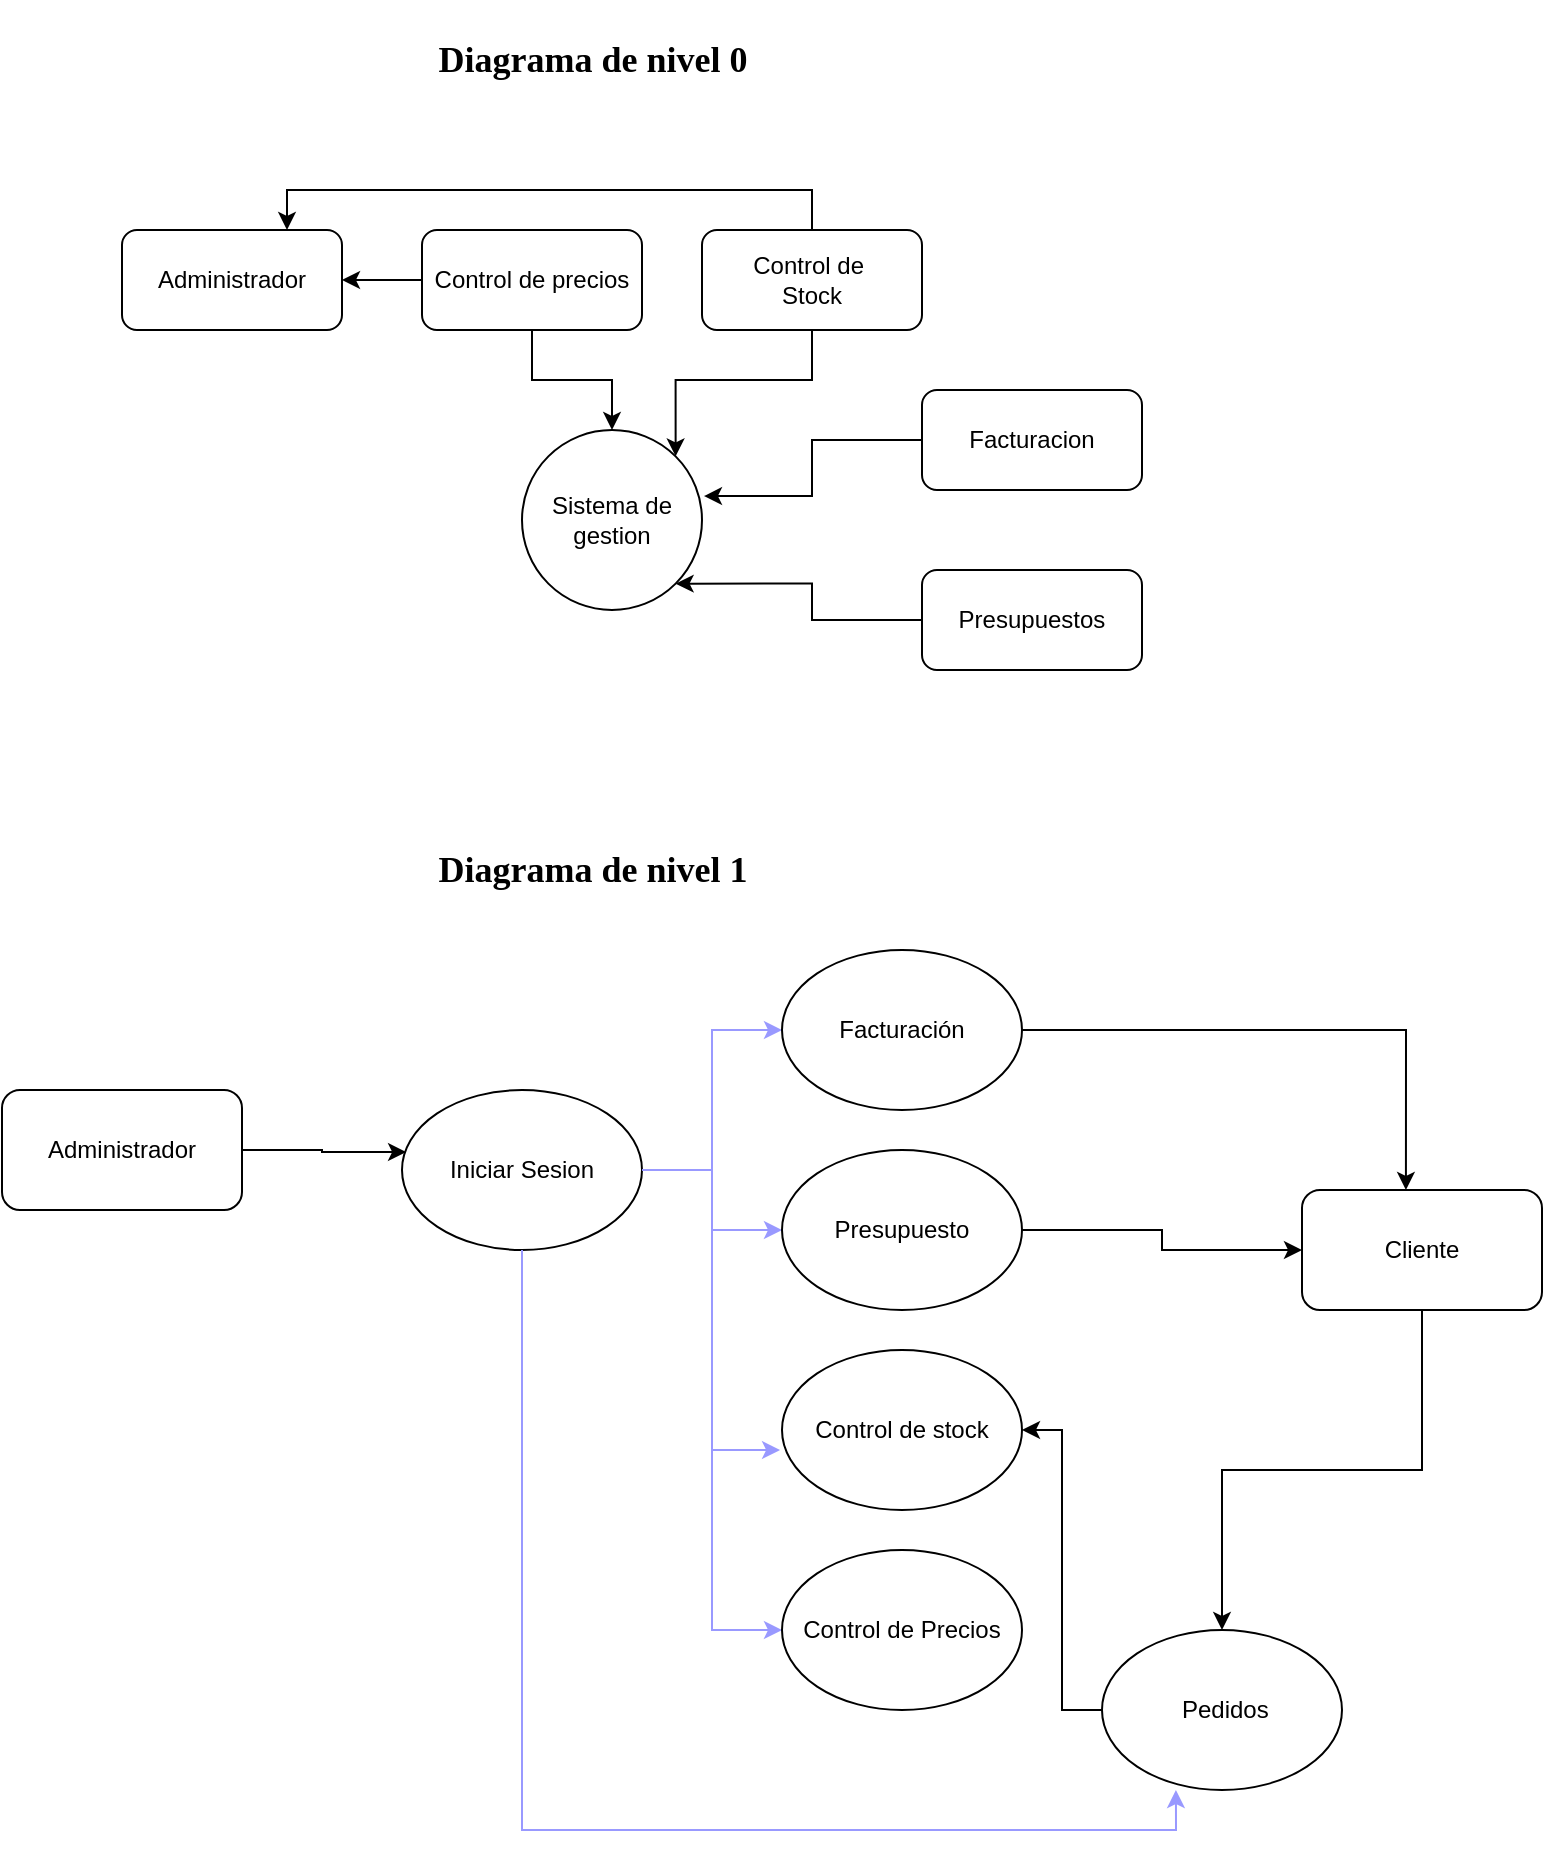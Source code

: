 <mxfile version="24.2.5" type="github">
  <diagram name="Página-1" id="VHsQ3btT1pPWsbqFPTow">
    <mxGraphModel dx="1674" dy="738" grid="1" gridSize="10" guides="1" tooltips="1" connect="1" arrows="1" fold="1" page="1" pageScale="1" pageWidth="827" pageHeight="1169" math="0" shadow="0">
      <root>
        <mxCell id="0" />
        <mxCell id="1" parent="0" />
        <mxCell id="2ucMhM5c4KOjNj2i2VdB-1" value="Sistema de gestion" style="ellipse;whiteSpace=wrap;html=1;aspect=fixed;" vertex="1" parent="1">
          <mxGeometry x="370" y="430" width="90" height="90" as="geometry" />
        </mxCell>
        <mxCell id="2ucMhM5c4KOjNj2i2VdB-13" style="edgeStyle=orthogonalEdgeStyle;rounded=0;orthogonalLoop=1;jettySize=auto;html=1;entryX=1;entryY=0;entryDx=0;entryDy=0;" edge="1" parent="1" source="2ucMhM5c4KOjNj2i2VdB-2" target="2ucMhM5c4KOjNj2i2VdB-1">
          <mxGeometry relative="1" as="geometry" />
        </mxCell>
        <mxCell id="2ucMhM5c4KOjNj2i2VdB-18" style="edgeStyle=orthogonalEdgeStyle;rounded=0;orthogonalLoop=1;jettySize=auto;html=1;entryX=0.75;entryY=0;entryDx=0;entryDy=0;" edge="1" parent="1" source="2ucMhM5c4KOjNj2i2VdB-2" target="2ucMhM5c4KOjNj2i2VdB-16">
          <mxGeometry relative="1" as="geometry">
            <Array as="points">
              <mxPoint x="515" y="310" />
              <mxPoint x="253" y="310" />
            </Array>
          </mxGeometry>
        </mxCell>
        <mxCell id="2ucMhM5c4KOjNj2i2VdB-2" value="Control de&amp;nbsp;&lt;div&gt;Stock&lt;/div&gt;" style="rounded=1;whiteSpace=wrap;html=1;" vertex="1" parent="1">
          <mxGeometry x="460" y="330" width="110" height="50" as="geometry" />
        </mxCell>
        <mxCell id="2ucMhM5c4KOjNj2i2VdB-3" value="Facturacion" style="rounded=1;whiteSpace=wrap;html=1;" vertex="1" parent="1">
          <mxGeometry x="570" y="410" width="110" height="50" as="geometry" />
        </mxCell>
        <mxCell id="2ucMhM5c4KOjNj2i2VdB-12" style="edgeStyle=orthogonalEdgeStyle;rounded=0;orthogonalLoop=1;jettySize=auto;html=1;exitX=0.5;exitY=1;exitDx=0;exitDy=0;" edge="1" parent="1" source="2ucMhM5c4KOjNj2i2VdB-4" target="2ucMhM5c4KOjNj2i2VdB-1">
          <mxGeometry relative="1" as="geometry" />
        </mxCell>
        <mxCell id="2ucMhM5c4KOjNj2i2VdB-17" style="edgeStyle=orthogonalEdgeStyle;rounded=0;orthogonalLoop=1;jettySize=auto;html=1;" edge="1" parent="1" source="2ucMhM5c4KOjNj2i2VdB-4" target="2ucMhM5c4KOjNj2i2VdB-16">
          <mxGeometry relative="1" as="geometry" />
        </mxCell>
        <mxCell id="2ucMhM5c4KOjNj2i2VdB-4" value="Control de precios" style="rounded=1;whiteSpace=wrap;html=1;" vertex="1" parent="1">
          <mxGeometry x="320" y="330" width="110" height="50" as="geometry" />
        </mxCell>
        <mxCell id="2ucMhM5c4KOjNj2i2VdB-15" style="edgeStyle=orthogonalEdgeStyle;rounded=0;orthogonalLoop=1;jettySize=auto;html=1;entryX=1;entryY=1;entryDx=0;entryDy=0;" edge="1" parent="1" source="2ucMhM5c4KOjNj2i2VdB-9" target="2ucMhM5c4KOjNj2i2VdB-1">
          <mxGeometry relative="1" as="geometry" />
        </mxCell>
        <mxCell id="2ucMhM5c4KOjNj2i2VdB-9" value="Presupuestos" style="rounded=1;whiteSpace=wrap;html=1;" vertex="1" parent="1">
          <mxGeometry x="570" y="500" width="110" height="50" as="geometry" />
        </mxCell>
        <mxCell id="2ucMhM5c4KOjNj2i2VdB-14" style="edgeStyle=orthogonalEdgeStyle;rounded=0;orthogonalLoop=1;jettySize=auto;html=1;entryX=1.011;entryY=0.367;entryDx=0;entryDy=0;entryPerimeter=0;" edge="1" parent="1" source="2ucMhM5c4KOjNj2i2VdB-3" target="2ucMhM5c4KOjNj2i2VdB-1">
          <mxGeometry relative="1" as="geometry" />
        </mxCell>
        <mxCell id="2ucMhM5c4KOjNj2i2VdB-16" value="Administrador" style="rounded=1;whiteSpace=wrap;html=1;" vertex="1" parent="1">
          <mxGeometry x="170" y="330" width="110" height="50" as="geometry" />
        </mxCell>
        <mxCell id="2ucMhM5c4KOjNj2i2VdB-19" value="&lt;h3&gt;&lt;font face=&quot;Georgia&quot; style=&quot;font-size: 18px;&quot;&gt;Diagrama de nivel 0&lt;/font&gt;&lt;/h3&gt;" style="text;html=1;align=center;verticalAlign=middle;resizable=0;points=[];autosize=1;strokeColor=none;fillColor=none;" vertex="1" parent="1">
          <mxGeometry x="300" y="215" width="210" height="60" as="geometry" />
        </mxCell>
        <mxCell id="2ucMhM5c4KOjNj2i2VdB-20" value="&lt;h3&gt;&lt;font face=&quot;Georgia&quot; style=&quot;font-size: 18px;&quot;&gt;Diagrama de nivel 1&lt;/font&gt;&lt;/h3&gt;" style="text;html=1;align=center;verticalAlign=middle;resizable=0;points=[];autosize=1;strokeColor=none;fillColor=none;" vertex="1" parent="1">
          <mxGeometry x="300" y="620" width="210" height="60" as="geometry" />
        </mxCell>
        <mxCell id="2ucMhM5c4KOjNj2i2VdB-21" value="Administrador" style="rounded=1;whiteSpace=wrap;html=1;" vertex="1" parent="1">
          <mxGeometry x="110" y="760" width="120" height="60" as="geometry" />
        </mxCell>
        <mxCell id="2ucMhM5c4KOjNj2i2VdB-36" style="edgeStyle=orthogonalEdgeStyle;rounded=0;orthogonalLoop=1;jettySize=auto;html=1;entryX=0.5;entryY=0;entryDx=0;entryDy=0;" edge="1" parent="1" source="2ucMhM5c4KOjNj2i2VdB-22" target="2ucMhM5c4KOjNj2i2VdB-35">
          <mxGeometry relative="1" as="geometry" />
        </mxCell>
        <mxCell id="2ucMhM5c4KOjNj2i2VdB-22" value="Cliente" style="rounded=1;whiteSpace=wrap;html=1;" vertex="1" parent="1">
          <mxGeometry x="760" y="810" width="120" height="60" as="geometry" />
        </mxCell>
        <mxCell id="2ucMhM5c4KOjNj2i2VdB-29" style="edgeStyle=orthogonalEdgeStyle;rounded=0;orthogonalLoop=1;jettySize=auto;html=1;entryX=0;entryY=0.5;entryDx=0;entryDy=0;strokeColor=#9999FF;" edge="1" parent="1" source="2ucMhM5c4KOjNj2i2VdB-23" target="2ucMhM5c4KOjNj2i2VdB-24">
          <mxGeometry relative="1" as="geometry" />
        </mxCell>
        <mxCell id="2ucMhM5c4KOjNj2i2VdB-30" style="edgeStyle=orthogonalEdgeStyle;rounded=0;orthogonalLoop=1;jettySize=auto;html=1;entryX=0;entryY=0.5;entryDx=0;entryDy=0;strokeColor=#9999FF;" edge="1" parent="1" source="2ucMhM5c4KOjNj2i2VdB-23" target="2ucMhM5c4KOjNj2i2VdB-25">
          <mxGeometry relative="1" as="geometry" />
        </mxCell>
        <mxCell id="2ucMhM5c4KOjNj2i2VdB-32" style="edgeStyle=orthogonalEdgeStyle;rounded=0;orthogonalLoop=1;jettySize=auto;html=1;entryX=0;entryY=0.5;entryDx=0;entryDy=0;strokeColor=#9999FF;" edge="1" parent="1" source="2ucMhM5c4KOjNj2i2VdB-23" target="2ucMhM5c4KOjNj2i2VdB-27">
          <mxGeometry relative="1" as="geometry" />
        </mxCell>
        <mxCell id="2ucMhM5c4KOjNj2i2VdB-23" value="Iniciar Sesion" style="ellipse;whiteSpace=wrap;html=1;" vertex="1" parent="1">
          <mxGeometry x="310" y="760" width="120" height="80" as="geometry" />
        </mxCell>
        <mxCell id="2ucMhM5c4KOjNj2i2VdB-24" value="Facturación" style="ellipse;whiteSpace=wrap;html=1;" vertex="1" parent="1">
          <mxGeometry x="500" y="690" width="120" height="80" as="geometry" />
        </mxCell>
        <mxCell id="2ucMhM5c4KOjNj2i2VdB-34" style="edgeStyle=orthogonalEdgeStyle;rounded=0;orthogonalLoop=1;jettySize=auto;html=1;entryX=0;entryY=0.5;entryDx=0;entryDy=0;" edge="1" parent="1" source="2ucMhM5c4KOjNj2i2VdB-25" target="2ucMhM5c4KOjNj2i2VdB-22">
          <mxGeometry relative="1" as="geometry" />
        </mxCell>
        <mxCell id="2ucMhM5c4KOjNj2i2VdB-25" value="Presupuesto" style="ellipse;whiteSpace=wrap;html=1;" vertex="1" parent="1">
          <mxGeometry x="500" y="790" width="120" height="80" as="geometry" />
        </mxCell>
        <mxCell id="2ucMhM5c4KOjNj2i2VdB-26" value="Control de stock" style="ellipse;whiteSpace=wrap;html=1;" vertex="1" parent="1">
          <mxGeometry x="500" y="890" width="120" height="80" as="geometry" />
        </mxCell>
        <mxCell id="2ucMhM5c4KOjNj2i2VdB-27" value="Control de Precios" style="ellipse;whiteSpace=wrap;html=1;" vertex="1" parent="1">
          <mxGeometry x="500" y="990" width="120" height="80" as="geometry" />
        </mxCell>
        <mxCell id="2ucMhM5c4KOjNj2i2VdB-28" style="edgeStyle=orthogonalEdgeStyle;rounded=0;orthogonalLoop=1;jettySize=auto;html=1;entryX=0.017;entryY=0.388;entryDx=0;entryDy=0;entryPerimeter=0;" edge="1" parent="1" source="2ucMhM5c4KOjNj2i2VdB-21" target="2ucMhM5c4KOjNj2i2VdB-23">
          <mxGeometry relative="1" as="geometry" />
        </mxCell>
        <mxCell id="2ucMhM5c4KOjNj2i2VdB-31" style="edgeStyle=orthogonalEdgeStyle;rounded=0;orthogonalLoop=1;jettySize=auto;html=1;entryX=-0.008;entryY=0.625;entryDx=0;entryDy=0;entryPerimeter=0;strokeColor=#9999FF;" edge="1" parent="1" source="2ucMhM5c4KOjNj2i2VdB-23" target="2ucMhM5c4KOjNj2i2VdB-26">
          <mxGeometry relative="1" as="geometry" />
        </mxCell>
        <mxCell id="2ucMhM5c4KOjNj2i2VdB-33" style="edgeStyle=orthogonalEdgeStyle;rounded=0;orthogonalLoop=1;jettySize=auto;html=1;entryX=0.433;entryY=0;entryDx=0;entryDy=0;entryPerimeter=0;" edge="1" parent="1" source="2ucMhM5c4KOjNj2i2VdB-24" target="2ucMhM5c4KOjNj2i2VdB-22">
          <mxGeometry relative="1" as="geometry" />
        </mxCell>
        <mxCell id="2ucMhM5c4KOjNj2i2VdB-37" style="edgeStyle=orthogonalEdgeStyle;rounded=0;orthogonalLoop=1;jettySize=auto;html=1;entryX=1;entryY=0.5;entryDx=0;entryDy=0;" edge="1" parent="1" source="2ucMhM5c4KOjNj2i2VdB-35" target="2ucMhM5c4KOjNj2i2VdB-26">
          <mxGeometry relative="1" as="geometry" />
        </mxCell>
        <mxCell id="2ucMhM5c4KOjNj2i2VdB-35" value="&amp;nbsp;Pedidos" style="ellipse;whiteSpace=wrap;html=1;" vertex="1" parent="1">
          <mxGeometry x="660" y="1030" width="120" height="80" as="geometry" />
        </mxCell>
        <mxCell id="2ucMhM5c4KOjNj2i2VdB-38" style="edgeStyle=orthogonalEdgeStyle;rounded=0;orthogonalLoop=1;jettySize=auto;html=1;entryX=0.308;entryY=1;entryDx=0;entryDy=0;entryPerimeter=0;strokeColor=#9999FF;" edge="1" parent="1" source="2ucMhM5c4KOjNj2i2VdB-23" target="2ucMhM5c4KOjNj2i2VdB-35">
          <mxGeometry relative="1" as="geometry">
            <Array as="points">
              <mxPoint x="370" y="1130" />
              <mxPoint x="697" y="1130" />
            </Array>
          </mxGeometry>
        </mxCell>
      </root>
    </mxGraphModel>
  </diagram>
</mxfile>
